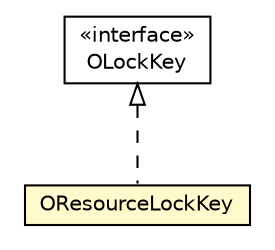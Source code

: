 #!/usr/local/bin/dot
#
# Class diagram 
# Generated by UMLGraph version R5_6-24-gf6e263 (http://www.umlgraph.org/)
#

digraph G {
	edge [fontname="Helvetica",fontsize=10,labelfontname="Helvetica",labelfontsize=10];
	node [fontname="Helvetica",fontsize=10,shape=plaintext];
	nodesep=0.25;
	ranksep=0.5;
	// com.orientechnologies.orient.server.distributed.impl.lock.OResourceLockKey
	c5790541 [label=<<table title="com.orientechnologies.orient.server.distributed.impl.lock.OResourceLockKey" border="0" cellborder="1" cellspacing="0" cellpadding="2" port="p" bgcolor="lemonChiffon" href="./OResourceLockKey.html">
		<tr><td><table border="0" cellspacing="0" cellpadding="1">
<tr><td align="center" balign="center"> OResourceLockKey </td></tr>
		</table></td></tr>
		</table>>, URL="./OResourceLockKey.html", fontname="Helvetica", fontcolor="black", fontsize=10.0];
	// com.orientechnologies.orient.server.distributed.impl.lock.OLockKey
	c5790547 [label=<<table title="com.orientechnologies.orient.server.distributed.impl.lock.OLockKey" border="0" cellborder="1" cellspacing="0" cellpadding="2" port="p" href="./OLockKey.html">
		<tr><td><table border="0" cellspacing="0" cellpadding="1">
<tr><td align="center" balign="center"> &#171;interface&#187; </td></tr>
<tr><td align="center" balign="center"> OLockKey </td></tr>
		</table></td></tr>
		</table>>, URL="./OLockKey.html", fontname="Helvetica", fontcolor="black", fontsize=10.0];
	//com.orientechnologies.orient.server.distributed.impl.lock.OResourceLockKey implements com.orientechnologies.orient.server.distributed.impl.lock.OLockKey
	c5790547:p -> c5790541:p [dir=back,arrowtail=empty,style=dashed];
}

